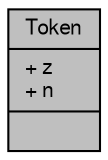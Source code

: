 digraph "Token"
{
  edge [fontname="FreeSans",fontsize="10",labelfontname="FreeSans",labelfontsize="10"];
  node [fontname="FreeSans",fontsize="10",shape=record];
  Node1 [label="{Token\n|+ z\l+ n\l|}",height=0.2,width=0.4,color="black", fillcolor="grey75", style="filled", fontcolor="black"];
}
